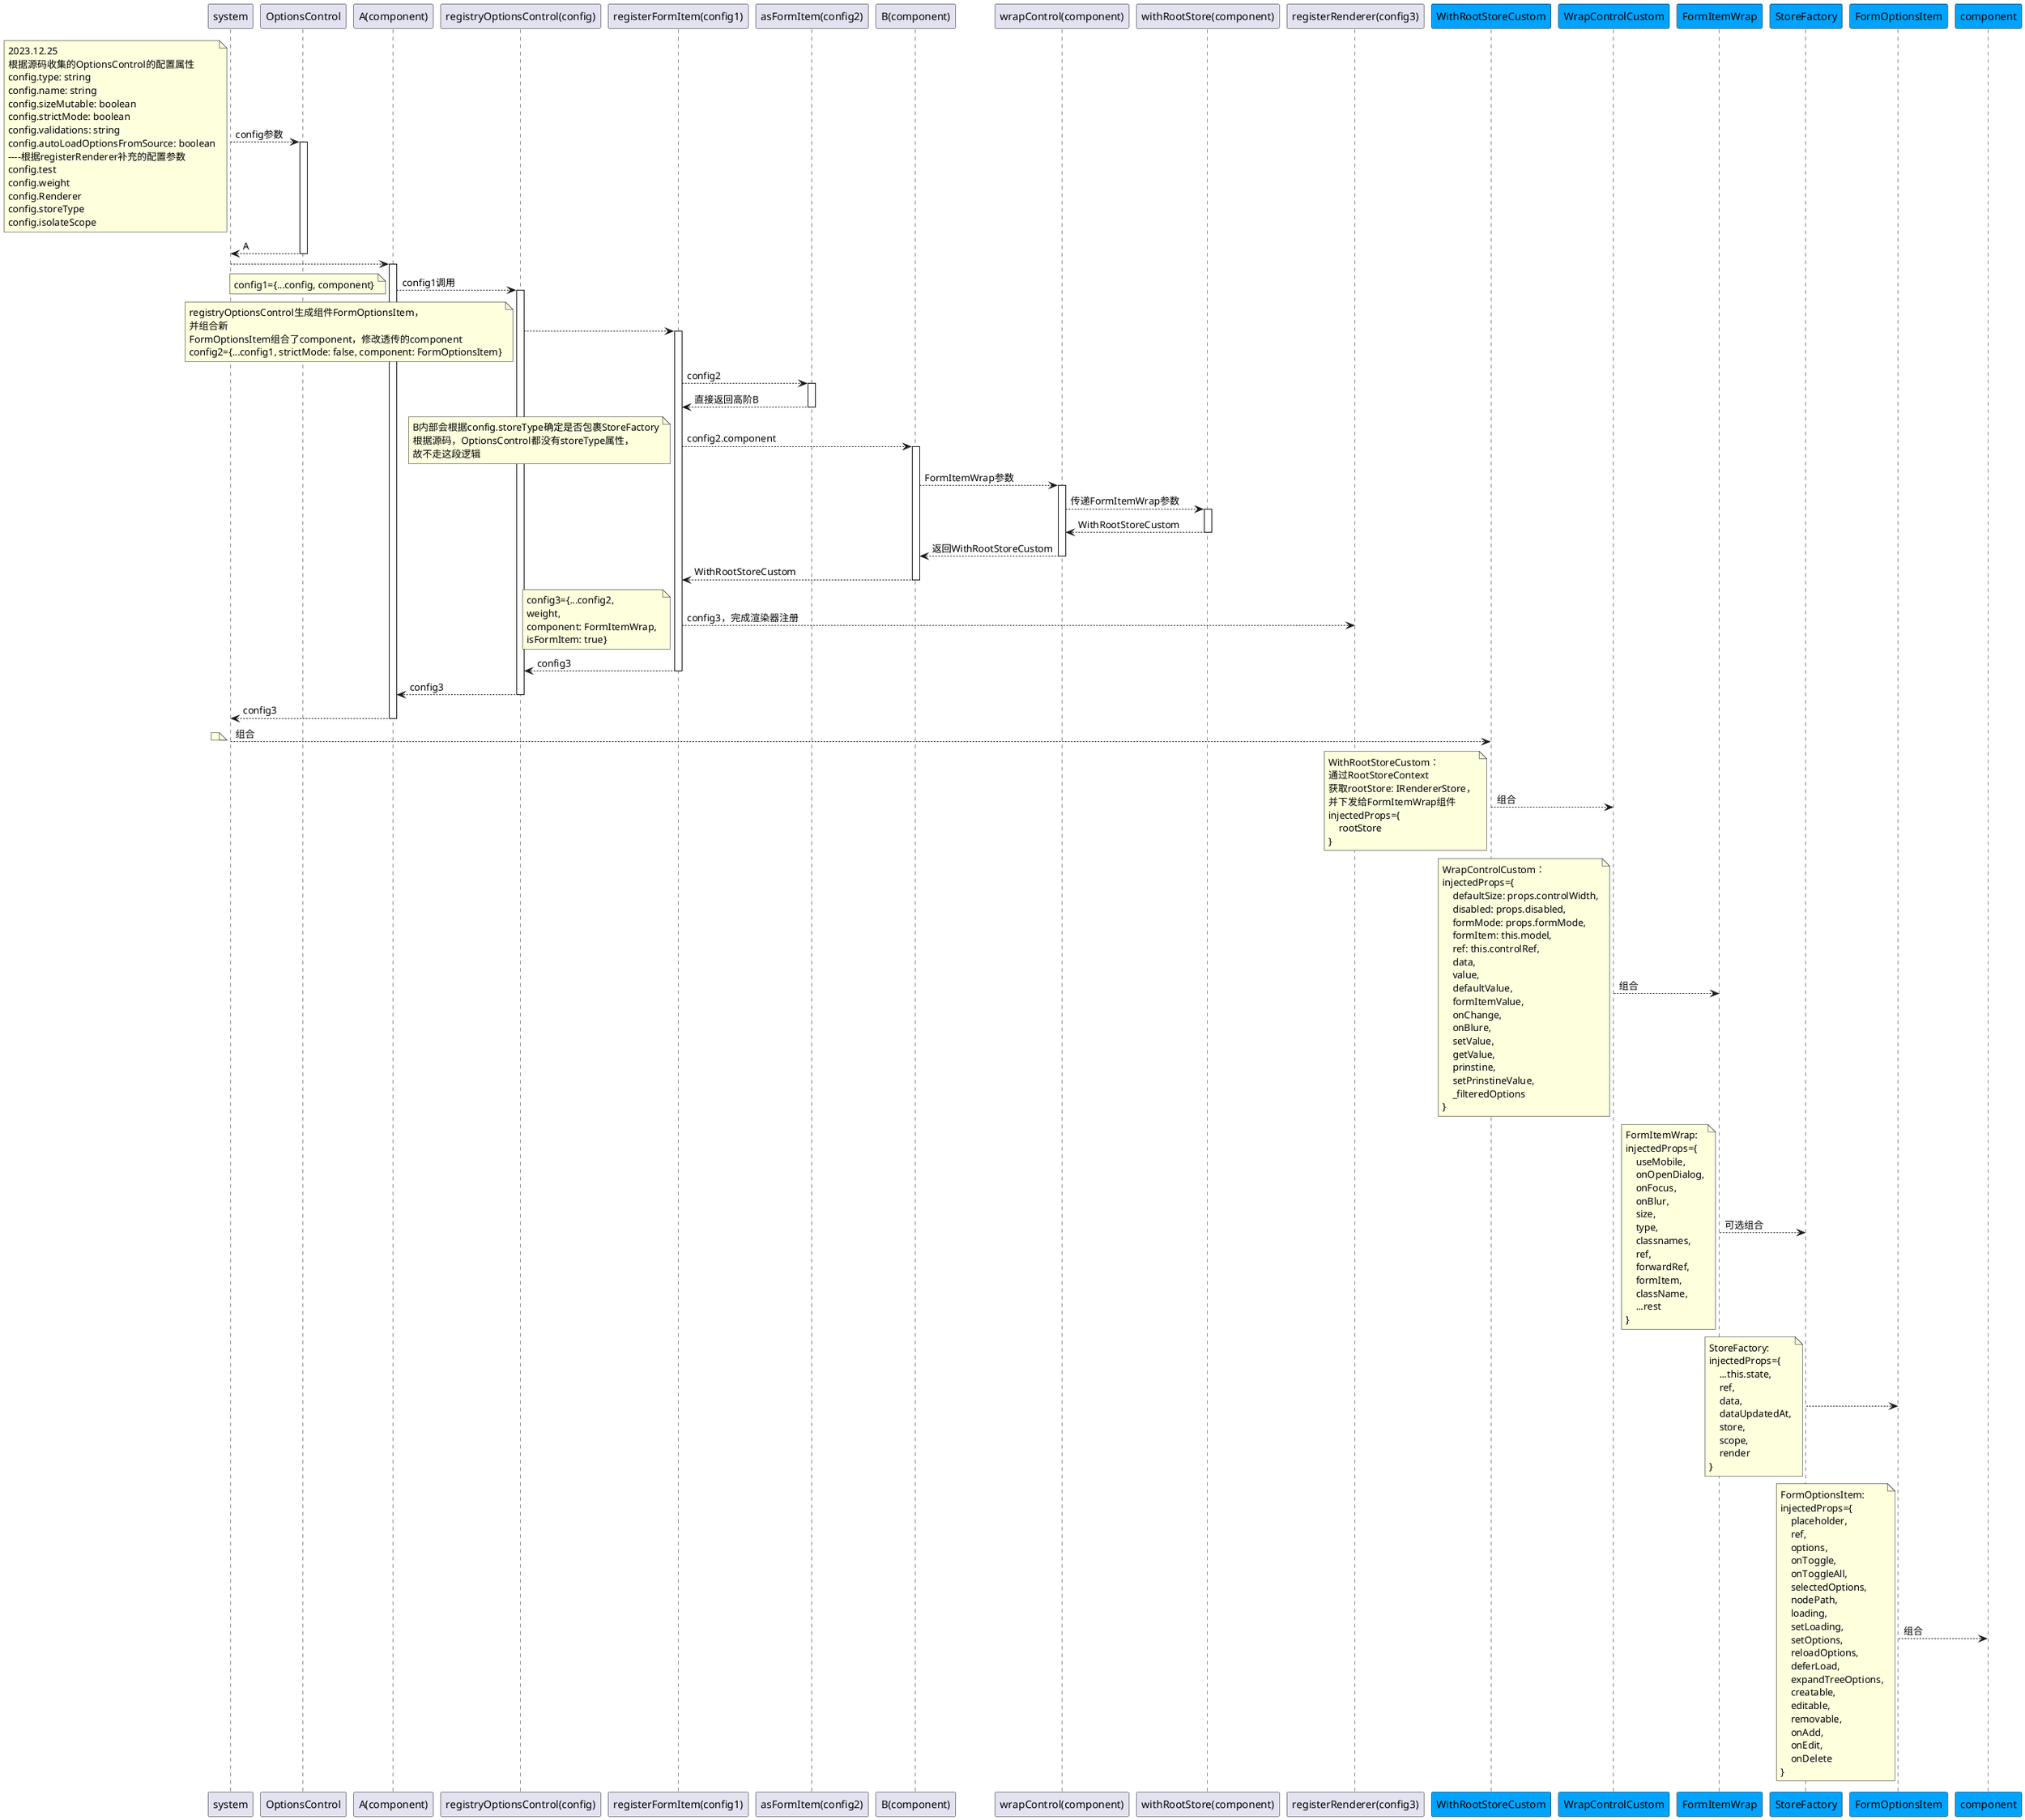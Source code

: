 @startuml OptionsControl调用流程
' 如果你的表单组件性质和 amis 的 Select、Checkboxes、List 差不多，用户配置配置 source 可通过 API 拉取选项，你可以用 OptionsControl 取代 FormItem 这个注解。
' 用法是一样，功能方面主要多了以下功能。
' - 可以配置 options，options 支持配置 visibleOn hiddenOn 等表达式
' - 可以配置 `source` 换成动态拉取 options 的功能，source 中有变量依赖会自动重新拉取。
' - 下发了这些 props，可以更方便选项。
'   - `options` 不管是用户配置的静态 options 还是配置 source 拉取的，下发到组件已经是最终的选项了。
'   - `selectedOptions` 数组类型，当前用户选中的选项。
'   - `loading` 当前选项是否在加载
'   - `onToggle` 切换一个选项的值
'   - `onToggleAll` 切换所有选项的值，类似于全选。
participant system
participant OptionsControl
participant "A(component)" as A
participant "registryOptionsControl(config)" as registryOptionsControl
participant "registerFormItem(config1)" as registerFormItem
participant "asFormItem(config2)" as asFormItem
participant "B(component)" as B
participant "wrapControl(component)" as wrapControl
participant "withRootStore(component)" as withRootStore
participant "registerRenderer(config3)" as registerRenderer

participant WithRootStoreCustom #00a3fe
participant WrapControlCustom #00a3fe
participant FormItemWrap #00a3fe
participant StoreFactory #00a3fe
participant FormOptionsItem #00a3fe
participant component #00a3fe

system ---> OptionsControl ++:config参数
note left
2023.12.25
根据源码收集的OptionsControl的配置属性
config.type: string
config.name: string
config.sizeMutable: boolean
config.strictMode: boolean
config.validations: string
config.autoLoadOptionsFromSource: boolean
----根据registerRenderer补充的配置参数
config.test
config.weight
config.Renderer
config.storeType
config.isolateScope
end note
return A
system ---> A ++:
    A ---> registryOptionsControl ++: config1调用
    note left
    config1={...config, component}
    end note
        registryOptionsControl --> registerFormItem ++:
        note left
        registryOptionsControl生成组件FormOptionsItem，
        并组合新
        FormOptionsItem组合了component，修改透传的component
        config2={...config1, strictMode: false, component: FormOptionsItem}
        end note
            registerFormItem --> asFormItem ++: config2
            return 直接返回高阶B
            registerFormItem --> B ++: config2.component
            note left
            B内部会根据config.storeType确定是否包裹StoreFactory
            根据源码，OptionsControl都没有storeType属性，
            故不走这段逻辑
            end note
                B --> wrapControl ++: FormItemWrap参数
                    wrapControl --> withRootStore ++: 传递FormItemWrap参数
                    return WithRootStoreCustom
                return 返回WithRootStoreCustom
            return WithRootStoreCustom
            registerFormItem --> registerRenderer: config3，完成渲染器注册
            note left
            config3={...config2, 
            weight, 
            component: FormItemWrap, 
            isFormItem: true}
            end note
            return config3
        return config3
    return config3

system ---> WithRootStoreCustom: 组合
note left

end note
WithRootStoreCustom ---> WrapControlCustom: 组合
note left
WithRootStoreCustom：
通过RootStoreContext
获取rootStore: IRendererStore，
并下发给FormItemWrap组件
injectedProps={
    rootStore
}
end note
WrapControlCustom ---> FormItemWrap: 组合
note left
WrapControlCustom：
injectedProps={
    defaultSize: props.controlWidth,
    disabled: props.disabled,
    formMode: props.formMode,
    formItem: this.model,
    ref: this.controlRef,
    data,
    value,
    defaultValue,
    formItemValue,
    onChange,
    onBlure,
    setValue,
    getValue,
    prinstine,
    setPrinstineValue,
    _filteredOptions
}
end note
FormItemWrap ---> StoreFactory: 可选组合
note left
FormItemWrap:
injectedProps={
    useMobile,
    onOpenDialog,
    onFocus,
    onBlur,
    size,
    type,
    classnames,
    ref,
    forwardRef,
    formItem,
    className,
    ...rest
}
end note
StoreFactory ---> FormOptionsItem
note left
StoreFactory:
injectedProps={
    ...this.state,
    ref,
    data,
    dataUpdatedAt,
    store,
    scope,
    render
}
end note
FormOptionsItem ---> component: 组合
note left
FormOptionsItem:
injectedProps={
    placeholder,
    ref,
    options,
    onToggle,
    onToggleAll,
    selectedOptions,
    nodePath,
    loading,
    setLoading,
    setOptions,
    reloadOptions,
    deferLoad,
    expandTreeOptions,
    creatable,
    editable,
    removable,
    onAdd,
    onEdit,
    onDelete
}
end note


@enduml